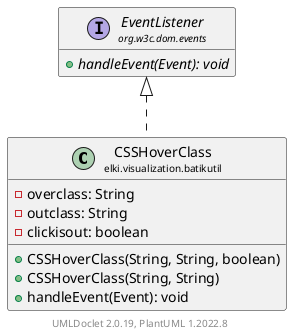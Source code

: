 @startuml
    remove .*\.(Instance|Par|Parameterizer|Factory)$
    set namespaceSeparator none
    hide empty fields
    hide empty methods

    class "<size:14>CSSHoverClass\n<size:10>elki.visualization.batikutil" as elki.visualization.batikutil.CSSHoverClass [[CSSHoverClass.html]] {
        -overclass: String
        -outclass: String
        -clickisout: boolean
        +CSSHoverClass(String, String, boolean)
        +CSSHoverClass(String, String)
        +handleEvent(Event): void
    }

    interface "<size:14>EventListener\n<size:10>org.w3c.dom.events" as org.w3c.dom.events.EventListener {
        {abstract} +handleEvent(Event): void
    }

    org.w3c.dom.events.EventListener <|.. elki.visualization.batikutil.CSSHoverClass

    center footer UMLDoclet 2.0.19, PlantUML 1.2022.8
@enduml
